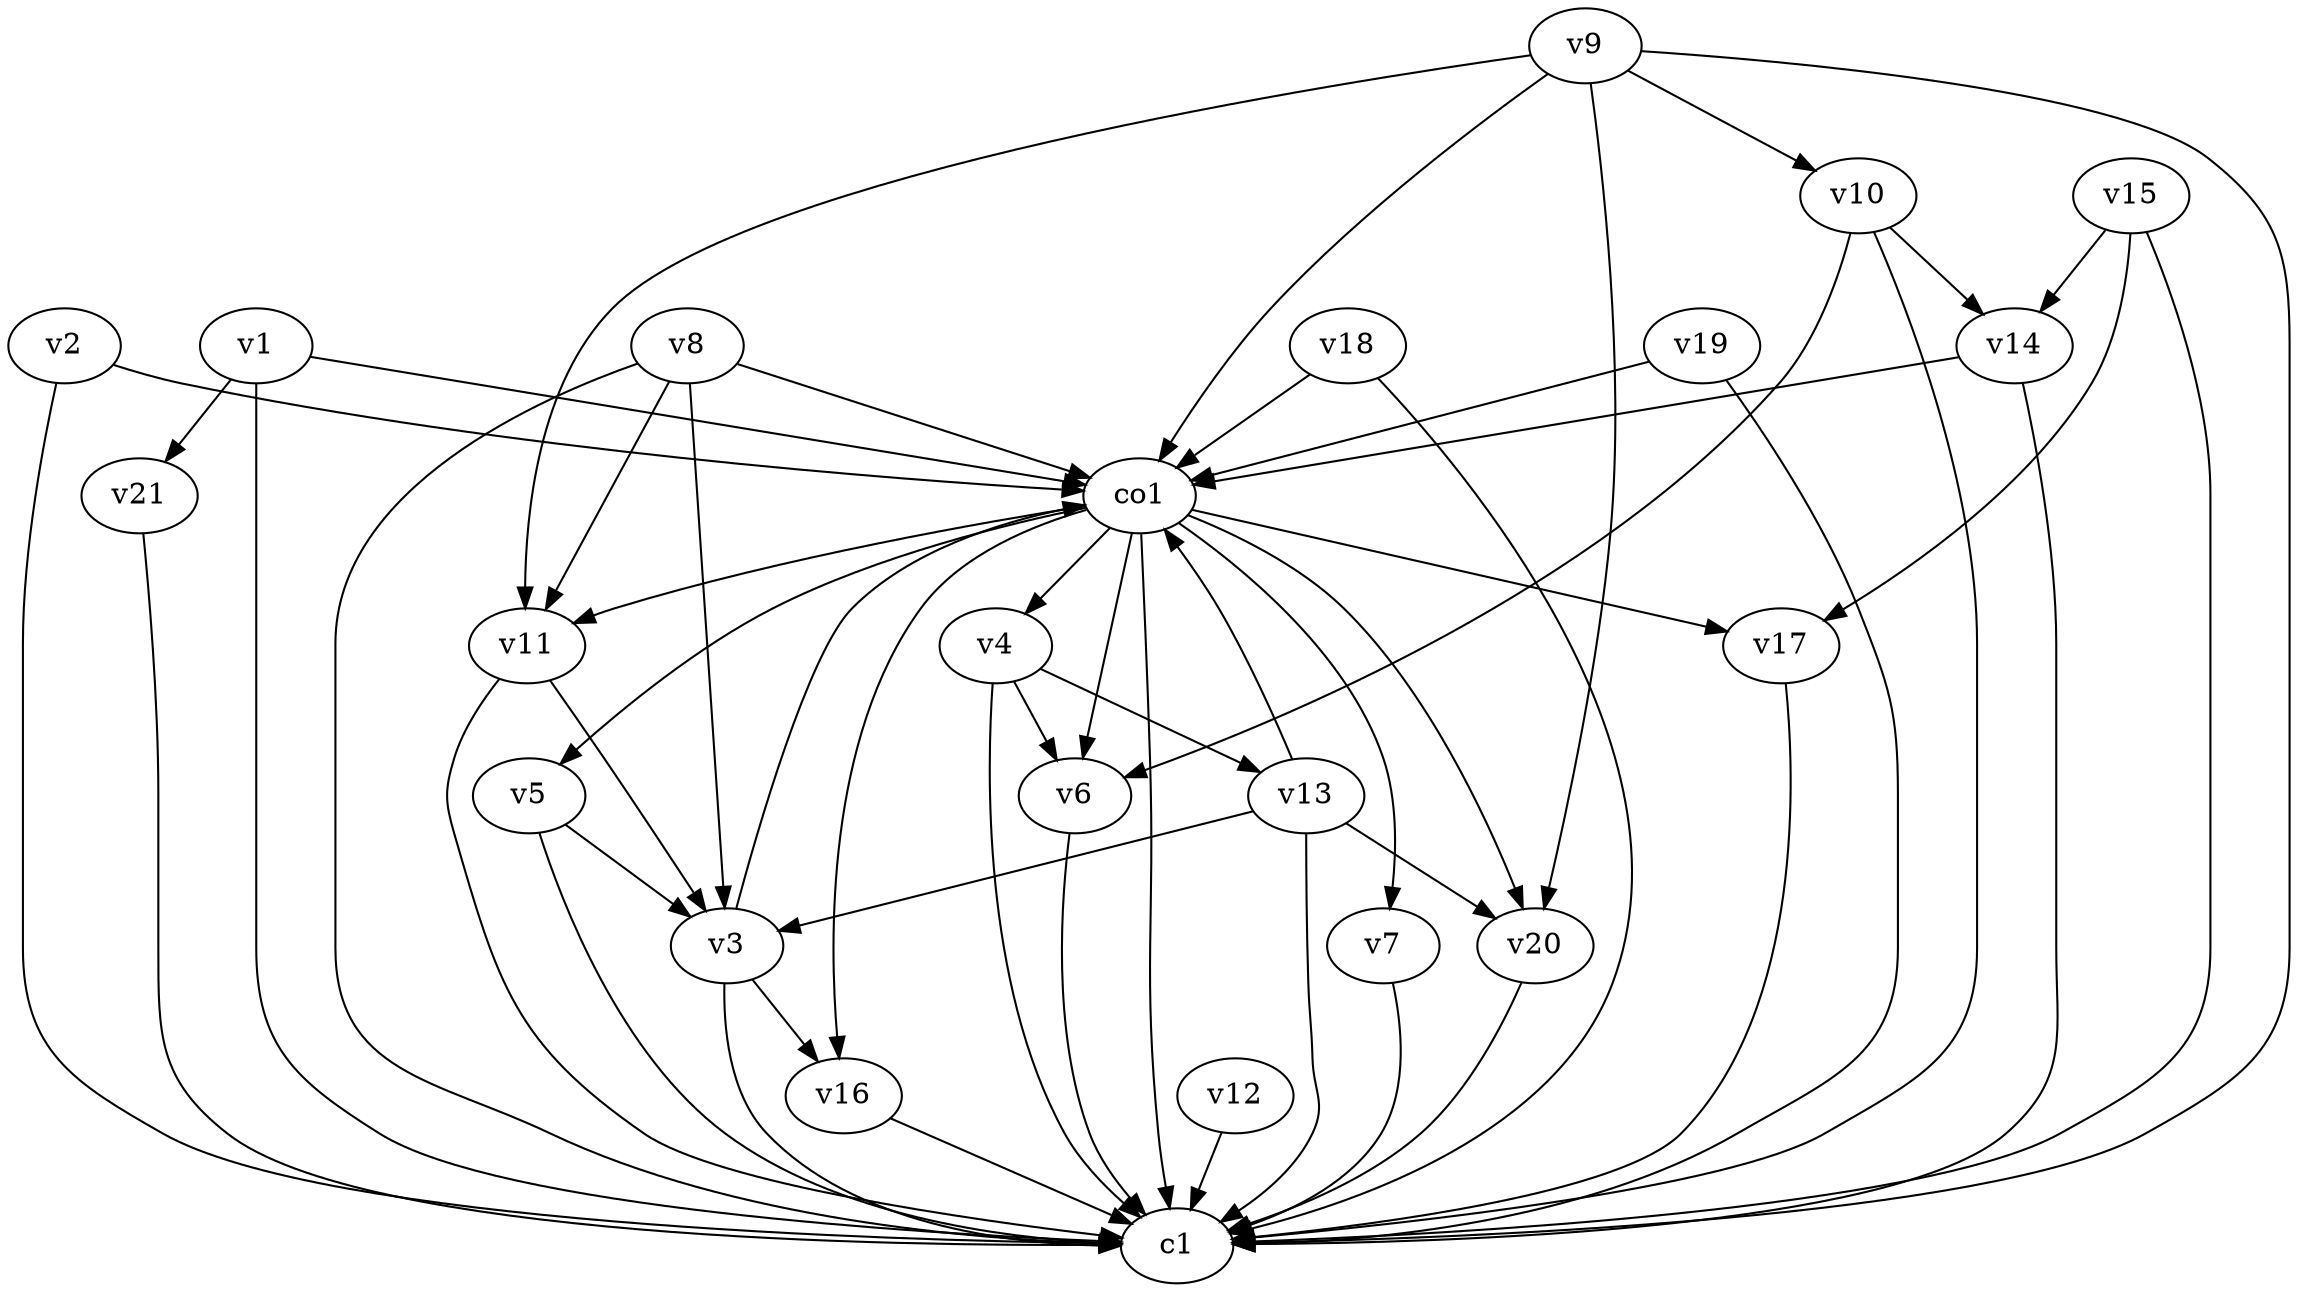strict digraph  {
c1;
v1;
v2;
v3;
v4;
v5;
v6;
v7;
v8;
v9;
v10;
v11;
v12;
v13;
v14;
v15;
v16;
v17;
v18;
v19;
v20;
v21;
co1;
v1 -> c1  [weight=1];
v1 -> co1  [weight=1];
v1 -> v21  [weight=1];
v2 -> c1  [weight=1];
v2 -> co1  [weight=1];
v3 -> c1  [weight=1];
v3 -> v16  [weight=1];
v3 -> co1  [weight=1];
v4 -> c1  [weight=1];
v4 -> v13  [weight=1];
v4 -> v6  [weight=1];
v5 -> c1  [weight=1];
v5 -> v3  [weight=1];
v6 -> c1  [weight=1];
v7 -> c1  [weight=1];
v8 -> c1  [weight=1];
v8 -> co1  [weight=1];
v8 -> v3  [weight=1];
v8 -> v11  [weight=1];
v9 -> c1  [weight=1];
v9 -> co1  [weight=1];
v9 -> v10  [weight=1];
v9 -> v11  [weight=1];
v9 -> v20  [weight=1];
v10 -> c1  [weight=1];
v10 -> v14  [weight=1];
v10 -> v6  [weight=1];
v11 -> c1  [weight=1];
v11 -> v3  [weight=1];
v12 -> c1  [weight=1];
v13 -> c1  [weight=1];
v13 -> co1  [weight=1];
v13 -> v20  [weight=1];
v13 -> v3  [weight=1];
v14 -> c1  [weight=1];
v14 -> co1  [weight=1];
v15 -> c1  [weight=1];
v15 -> v14  [weight=1];
v15 -> v17  [weight=1];
v16 -> c1  [weight=1];
v17 -> c1  [weight=1];
v18 -> c1  [weight=1];
v18 -> co1  [weight=1];
v19 -> c1  [weight=1];
v19 -> co1  [weight=1];
v20 -> c1  [weight=1];
v21 -> c1  [weight=1];
co1 -> c1  [weight=1];
co1 -> v7  [weight=1];
co1 -> v16  [weight=1];
co1 -> v11  [weight=1];
co1 -> v6  [weight=1];
co1 -> v4  [weight=1];
co1 -> v5  [weight=1];
co1 -> v17  [weight=1];
co1 -> v20  [weight=1];
}
